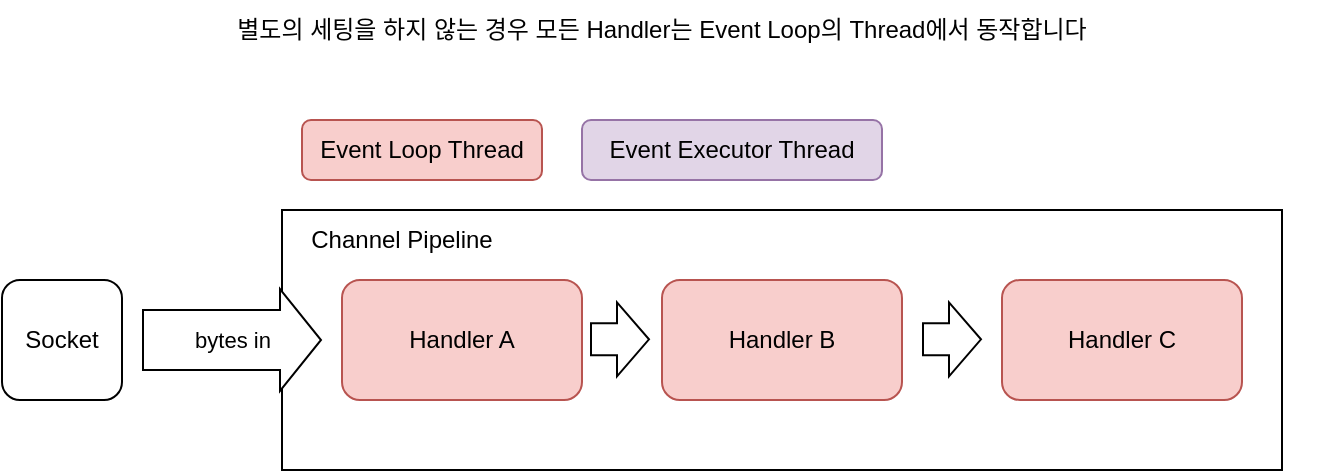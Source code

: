 <mxfile version="15.8.8" type="github" pages="2">
  <diagram id="zz59rFfIZMGQYRph7jfA" name="Page-1">
    <mxGraphModel dx="1792" dy="942" grid="1" gridSize="10" guides="1" tooltips="1" connect="1" arrows="1" fold="1" page="1" pageScale="1" pageWidth="827" pageHeight="1169" math="0" shadow="0">
      <root>
        <mxCell id="0" />
        <mxCell id="1" parent="0" />
        <mxCell id="azWmAVO9Vkafey1T7_jj-2" value="" style="rounded=0;whiteSpace=wrap;html=1;" vertex="1" parent="1">
          <mxGeometry x="170" y="165" width="500" height="130" as="geometry" />
        </mxCell>
        <mxCell id="azWmAVO9Vkafey1T7_jj-3" value="Channel Pipeline" style="text;html=1;strokeColor=none;fillColor=none;align=center;verticalAlign=middle;whiteSpace=wrap;rounded=0;" vertex="1" parent="1">
          <mxGeometry x="170" y="165" width="120" height="30" as="geometry" />
        </mxCell>
        <mxCell id="azWmAVO9Vkafey1T7_jj-5" value="bytes in" style="shape=flexArrow;endArrow=classic;html=1;rounded=0;width=30;endSize=6.5;fillColor=default;" edge="1" parent="1">
          <mxGeometry width="50" height="50" relative="1" as="geometry">
            <mxPoint x="100" y="230" as="sourcePoint" />
            <mxPoint x="190" y="230" as="targetPoint" />
          </mxGeometry>
        </mxCell>
        <mxCell id="azWmAVO9Vkafey1T7_jj-7" value="&lt;div&gt;Socket&lt;/div&gt;" style="rounded=1;whiteSpace=wrap;html=1;" vertex="1" parent="1">
          <mxGeometry x="30" y="200" width="60" height="60" as="geometry" />
        </mxCell>
        <mxCell id="azWmAVO9Vkafey1T7_jj-9" value="Handler A" style="rounded=1;whiteSpace=wrap;html=1;fillColor=#f8cecc;strokeColor=#b85450;" vertex="1" parent="1">
          <mxGeometry x="200" y="200" width="120" height="60" as="geometry" />
        </mxCell>
        <mxCell id="azWmAVO9Vkafey1T7_jj-10" value="&lt;div&gt;Handler B&lt;/div&gt;" style="rounded=1;whiteSpace=wrap;html=1;fillColor=#f8cecc;strokeColor=#b85450;" vertex="1" parent="1">
          <mxGeometry x="360" y="200" width="120" height="60" as="geometry" />
        </mxCell>
        <mxCell id="azWmAVO9Vkafey1T7_jj-11" value="&lt;div&gt;Handler C&lt;/div&gt;" style="rounded=1;whiteSpace=wrap;html=1;fillColor=#f8cecc;strokeColor=#b85450;" vertex="1" parent="1">
          <mxGeometry x="530" y="200" width="120" height="60" as="geometry" />
        </mxCell>
        <mxCell id="azWmAVO9Vkafey1T7_jj-12" value="" style="shape=flexArrow;endArrow=classic;html=1;rounded=0;width=16;endSize=5;fillColor=default;" edge="1" parent="1">
          <mxGeometry width="50" height="50" relative="1" as="geometry">
            <mxPoint x="324" y="229.66" as="sourcePoint" />
            <mxPoint x="354" y="229.66" as="targetPoint" />
          </mxGeometry>
        </mxCell>
        <mxCell id="azWmAVO9Vkafey1T7_jj-13" value="" style="shape=flexArrow;endArrow=classic;html=1;rounded=0;width=16;endSize=5;fillColor=default;" edge="1" parent="1">
          <mxGeometry width="50" height="50" relative="1" as="geometry">
            <mxPoint x="490" y="229.66" as="sourcePoint" />
            <mxPoint x="520" y="229.66" as="targetPoint" />
          </mxGeometry>
        </mxCell>
        <mxCell id="azWmAVO9Vkafey1T7_jj-15" value="Event Loop Thread" style="rounded=1;whiteSpace=wrap;html=1;fillColor=#f8cecc;strokeColor=#b85450;" vertex="1" parent="1">
          <mxGeometry x="180" y="120" width="120" height="30" as="geometry" />
        </mxCell>
        <mxCell id="azWmAVO9Vkafey1T7_jj-16" value="Event Executor Thread" style="rounded=1;whiteSpace=wrap;html=1;fillColor=#e1d5e7;strokeColor=#9673a6;" vertex="1" parent="1">
          <mxGeometry x="320" y="120" width="150" height="30" as="geometry" />
        </mxCell>
        <mxCell id="azWmAVO9Vkafey1T7_jj-17" value="별도의 세팅을 하지 않는 경우 모든 Handler는 Event Loop의 Thread에서 동작합니다" style="text;html=1;strokeColor=none;fillColor=none;align=center;verticalAlign=middle;whiteSpace=wrap;rounded=0;fontColor=default;" vertex="1" parent="1">
          <mxGeometry x="30" y="60" width="660" height="30" as="geometry" />
        </mxCell>
      </root>
    </mxGraphModel>
  </diagram>
  <diagram id="_MqKTvxesX9TR26SuvpX" name="Page-2">
    <mxGraphModel dx="741" dy="390" grid="1" gridSize="10" guides="1" tooltips="1" connect="1" arrows="1" fold="1" page="1" pageScale="1" pageWidth="827" pageHeight="1169" math="0" shadow="0">
      <root>
        <mxCell id="euDLK1eizWkCfmcPAtjE-0" />
        <mxCell id="euDLK1eizWkCfmcPAtjE-1" parent="euDLK1eizWkCfmcPAtjE-0" />
        <mxCell id="euDLK1eizWkCfmcPAtjE-2" value="" style="rounded=0;whiteSpace=wrap;html=1;" vertex="1" parent="euDLK1eizWkCfmcPAtjE-1">
          <mxGeometry x="170" y="165" width="500" height="130" as="geometry" />
        </mxCell>
        <mxCell id="euDLK1eizWkCfmcPAtjE-3" value="Channel Pipeline" style="text;html=1;strokeColor=none;fillColor=none;align=center;verticalAlign=middle;whiteSpace=wrap;rounded=0;" vertex="1" parent="euDLK1eizWkCfmcPAtjE-1">
          <mxGeometry x="170" y="165" width="120" height="30" as="geometry" />
        </mxCell>
        <mxCell id="euDLK1eizWkCfmcPAtjE-4" value="bytes in" style="shape=flexArrow;endArrow=classic;html=1;rounded=0;width=30;endSize=6.5;fillColor=default;" edge="1" parent="euDLK1eizWkCfmcPAtjE-1">
          <mxGeometry width="50" height="50" relative="1" as="geometry">
            <mxPoint x="100" y="230" as="sourcePoint" />
            <mxPoint x="190" y="230" as="targetPoint" />
          </mxGeometry>
        </mxCell>
        <mxCell id="euDLK1eizWkCfmcPAtjE-5" value="&lt;div&gt;Socket&lt;/div&gt;" style="rounded=1;whiteSpace=wrap;html=1;" vertex="1" parent="euDLK1eizWkCfmcPAtjE-1">
          <mxGeometry x="30" y="200" width="60" height="60" as="geometry" />
        </mxCell>
        <mxCell id="euDLK1eizWkCfmcPAtjE-6" value="Handler A" style="rounded=1;whiteSpace=wrap;html=1;fillColor=#f8cecc;strokeColor=#b85450;" vertex="1" parent="euDLK1eizWkCfmcPAtjE-1">
          <mxGeometry x="200" y="200" width="120" height="60" as="geometry" />
        </mxCell>
        <mxCell id="euDLK1eizWkCfmcPAtjE-7" value="&lt;div&gt;Handler B&lt;/div&gt;" style="rounded=1;whiteSpace=wrap;html=1;fillColor=#e1d5e7;strokeColor=#9673a6;" vertex="1" parent="euDLK1eizWkCfmcPAtjE-1">
          <mxGeometry x="360" y="200" width="120" height="60" as="geometry" />
        </mxCell>
        <mxCell id="euDLK1eizWkCfmcPAtjE-8" value="&lt;div&gt;Handler C&lt;/div&gt;" style="rounded=1;whiteSpace=wrap;html=1;fillColor=#f8cecc;strokeColor=#b85450;" vertex="1" parent="euDLK1eizWkCfmcPAtjE-1">
          <mxGeometry x="530" y="200" width="120" height="60" as="geometry" />
        </mxCell>
        <mxCell id="euDLK1eizWkCfmcPAtjE-9" value="" style="shape=flexArrow;endArrow=classic;html=1;rounded=0;width=16;endSize=5;fillColor=default;" edge="1" parent="euDLK1eizWkCfmcPAtjE-1">
          <mxGeometry width="50" height="50" relative="1" as="geometry">
            <mxPoint x="324" y="229.66" as="sourcePoint" />
            <mxPoint x="354" y="229.66" as="targetPoint" />
          </mxGeometry>
        </mxCell>
        <mxCell id="euDLK1eizWkCfmcPAtjE-10" value="" style="shape=flexArrow;endArrow=classic;html=1;rounded=0;width=16;endSize=5;fillColor=default;" edge="1" parent="euDLK1eizWkCfmcPAtjE-1">
          <mxGeometry width="50" height="50" relative="1" as="geometry">
            <mxPoint x="490" y="229.66" as="sourcePoint" />
            <mxPoint x="520" y="229.66" as="targetPoint" />
          </mxGeometry>
        </mxCell>
        <mxCell id="euDLK1eizWkCfmcPAtjE-11" value="Event Loop Thread" style="rounded=1;whiteSpace=wrap;html=1;fillColor=#f8cecc;strokeColor=#b85450;" vertex="1" parent="euDLK1eizWkCfmcPAtjE-1">
          <mxGeometry x="180" y="120" width="120" height="30" as="geometry" />
        </mxCell>
        <mxCell id="euDLK1eizWkCfmcPAtjE-12" value="Event Executor Thread" style="rounded=1;whiteSpace=wrap;html=1;fillColor=#e1d5e7;strokeColor=#9673a6;" vertex="1" parent="euDLK1eizWkCfmcPAtjE-1">
          <mxGeometry x="320" y="120" width="150" height="30" as="geometry" />
        </mxCell>
        <mxCell id="euDLK1eizWkCfmcPAtjE-13" value="특정 Handler만 다른 쓰레드에서 실행되도록 만들 수 있습니다." style="text;html=1;strokeColor=none;fillColor=none;align=center;verticalAlign=middle;whiteSpace=wrap;rounded=0;fontColor=default;" vertex="1" parent="euDLK1eizWkCfmcPAtjE-1">
          <mxGeometry x="30" y="60" width="660" height="30" as="geometry" />
        </mxCell>
      </root>
    </mxGraphModel>
  </diagram>
</mxfile>
